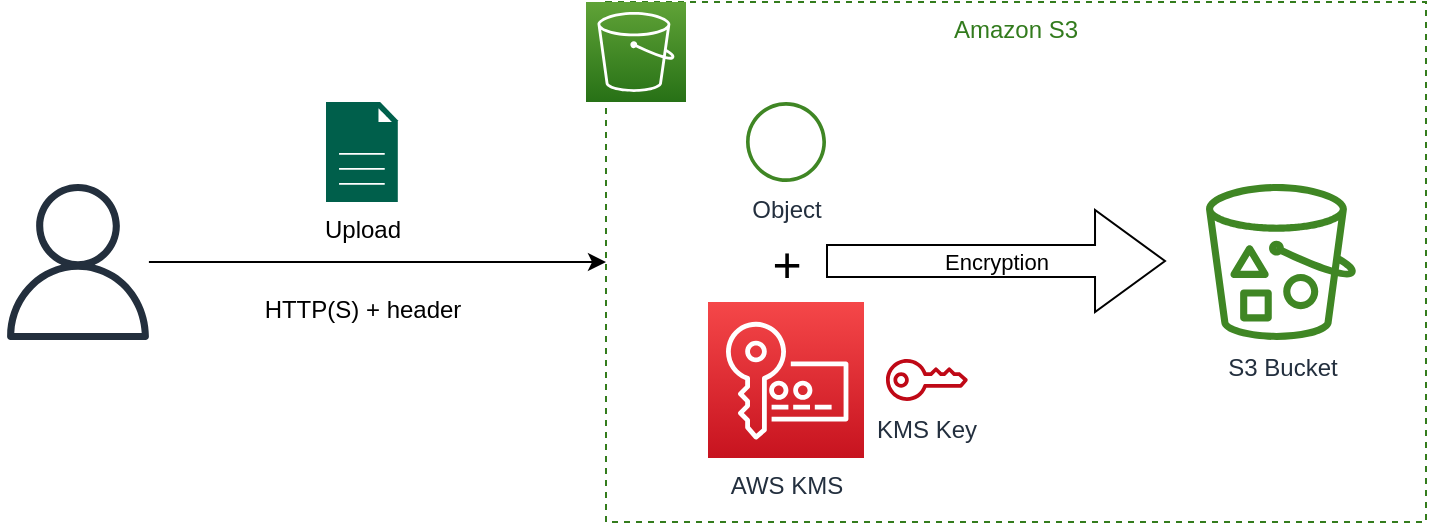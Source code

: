 <mxfile version="21.2.8" type="device">
  <diagram name="Page-1" id="lV-AeYGVj7-Y3yqMCtjV">
    <mxGraphModel dx="792" dy="845" grid="1" gridSize="10" guides="1" tooltips="1" connect="1" arrows="1" fold="1" page="1" pageScale="1" pageWidth="850" pageHeight="1100" math="0" shadow="0">
      <root>
        <mxCell id="0" />
        <mxCell id="1" parent="0" />
        <mxCell id="6LeOro2panSLqjpfR9oj-1" style="edgeStyle=orthogonalEdgeStyle;rounded=0;orthogonalLoop=1;jettySize=auto;html=1;entryX=0;entryY=0.5;entryDx=0;entryDy=0;" edge="1" parent="1" source="6LeOro2panSLqjpfR9oj-2" target="6LeOro2panSLqjpfR9oj-4">
          <mxGeometry relative="1" as="geometry" />
        </mxCell>
        <mxCell id="6LeOro2panSLqjpfR9oj-2" value="" style="sketch=0;outlineConnect=0;fontColor=#232F3E;gradientColor=none;fillColor=#232F3D;strokeColor=none;dashed=0;verticalLabelPosition=bottom;verticalAlign=top;align=center;html=1;fontSize=12;fontStyle=0;aspect=fixed;pointerEvents=1;shape=mxgraph.aws4.user;" vertex="1" parent="1">
          <mxGeometry x="347" y="391" width="78" height="78" as="geometry" />
        </mxCell>
        <mxCell id="6LeOro2panSLqjpfR9oj-3" value="Upload" style="sketch=0;pointerEvents=1;shadow=0;dashed=0;html=1;strokeColor=none;fillColor=#005F4B;labelPosition=center;verticalLabelPosition=bottom;verticalAlign=top;align=center;outlineConnect=0;shape=mxgraph.veeam2.file;" vertex="1" parent="1">
          <mxGeometry x="510" y="350" width="35.9" height="50" as="geometry" />
        </mxCell>
        <mxCell id="6LeOro2panSLqjpfR9oj-4" value="Amazon S3" style="fillColor=none;strokeColor=#347c1d;dashed=1;verticalAlign=top;fontStyle=0;fontColor=#327b1d;whiteSpace=wrap;html=1;" vertex="1" parent="1">
          <mxGeometry x="650" y="300" width="410" height="260" as="geometry" />
        </mxCell>
        <mxCell id="6LeOro2panSLqjpfR9oj-5" value="" style="sketch=0;points=[[0,0,0],[0.25,0,0],[0.5,0,0],[0.75,0,0],[1,0,0],[0,1,0],[0.25,1,0],[0.5,1,0],[0.75,1,0],[1,1,0],[0,0.25,0],[0,0.5,0],[0,0.75,0],[1,0.25,0],[1,0.5,0],[1,0.75,0]];outlineConnect=0;fontColor=#232F3E;gradientColor=#60A337;gradientDirection=north;fillColor=#277116;strokeColor=#ffffff;dashed=0;verticalLabelPosition=bottom;verticalAlign=top;align=center;html=1;fontSize=12;fontStyle=0;aspect=fixed;shape=mxgraph.aws4.resourceIcon;resIcon=mxgraph.aws4.s3;" vertex="1" parent="1">
          <mxGeometry x="640" y="300" width="50" height="50" as="geometry" />
        </mxCell>
        <mxCell id="6LeOro2panSLqjpfR9oj-6" value="HTTP(S) + header" style="text;html=1;align=center;verticalAlign=middle;resizable=0;points=[];autosize=1;strokeColor=none;fillColor=none;" vertex="1" parent="1">
          <mxGeometry x="467.95" y="439" width="120" height="30" as="geometry" />
        </mxCell>
        <mxCell id="6LeOro2panSLqjpfR9oj-7" value="Object" style="sketch=0;outlineConnect=0;fontColor=#232F3E;gradientColor=none;fillColor=#3F8624;strokeColor=none;dashed=0;verticalLabelPosition=bottom;verticalAlign=top;align=center;html=1;fontSize=12;fontStyle=0;aspect=fixed;pointerEvents=1;shape=mxgraph.aws4.object;" vertex="1" parent="1">
          <mxGeometry x="720" y="350" width="40" height="40" as="geometry" />
        </mxCell>
        <mxCell id="6LeOro2panSLqjpfR9oj-8" value="KMS Key" style="sketch=0;outlineConnect=0;fontColor=#232F3E;gradientColor=none;fillColor=#BF0816;strokeColor=none;dashed=0;verticalLabelPosition=bottom;verticalAlign=top;align=center;html=1;fontSize=12;fontStyle=0;aspect=fixed;pointerEvents=1;shape=mxgraph.aws4.addon;" vertex="1" parent="1">
          <mxGeometry x="790" y="478.5" width="40.95" height="21" as="geometry" />
        </mxCell>
        <mxCell id="6LeOro2panSLqjpfR9oj-9" value="S3 Bucket" style="sketch=0;outlineConnect=0;fontColor=#232F3E;gradientColor=none;fillColor=#3F8624;strokeColor=none;dashed=0;verticalLabelPosition=bottom;verticalAlign=top;align=center;html=1;fontSize=12;fontStyle=0;aspect=fixed;pointerEvents=1;shape=mxgraph.aws4.bucket_with_objects;" vertex="1" parent="1">
          <mxGeometry x="950" y="391" width="75" height="78" as="geometry" />
        </mxCell>
        <mxCell id="6LeOro2panSLqjpfR9oj-10" value="Encryption" style="shape=flexArrow;endArrow=classic;html=1;rounded=0;width=16;endSize=11.33;endWidth=34;" edge="1" parent="1">
          <mxGeometry width="50" height="50" relative="1" as="geometry">
            <mxPoint x="760" y="429.5" as="sourcePoint" />
            <mxPoint x="930" y="429.5" as="targetPoint" />
          </mxGeometry>
        </mxCell>
        <mxCell id="6LeOro2panSLqjpfR9oj-11" value="+" style="text;html=1;align=center;verticalAlign=middle;resizable=0;points=[];autosize=1;strokeColor=none;fillColor=none;fontSize=25;" vertex="1" parent="1">
          <mxGeometry x="720" y="410" width="40" height="40" as="geometry" />
        </mxCell>
        <mxCell id="6LeOro2panSLqjpfR9oj-12" value="AWS KMS" style="sketch=0;points=[[0,0,0],[0.25,0,0],[0.5,0,0],[0.75,0,0],[1,0,0],[0,1,0],[0.25,1,0],[0.5,1,0],[0.75,1,0],[1,1,0],[0,0.25,0],[0,0.5,0],[0,0.75,0],[1,0.25,0],[1,0.5,0],[1,0.75,0]];outlineConnect=0;fontColor=#232F3E;gradientColor=#F54749;gradientDirection=north;fillColor=#C7131F;strokeColor=#ffffff;dashed=0;verticalLabelPosition=bottom;verticalAlign=top;align=center;html=1;fontSize=12;fontStyle=0;aspect=fixed;shape=mxgraph.aws4.resourceIcon;resIcon=mxgraph.aws4.key_management_service;" vertex="1" parent="1">
          <mxGeometry x="701" y="450" width="78" height="78" as="geometry" />
        </mxCell>
      </root>
    </mxGraphModel>
  </diagram>
</mxfile>
